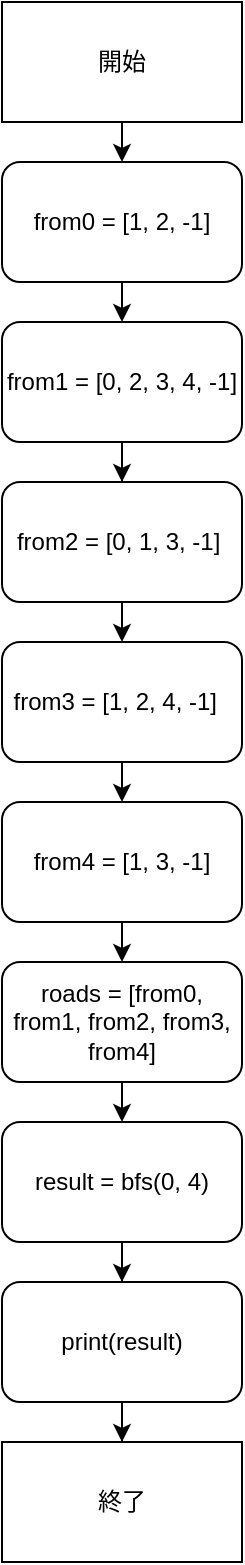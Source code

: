 <mxfile version="24.5.5" type="onedrive">
  <diagram name="ページ1" id="vhlW-vgH_A1DdsHGw5qN">
    <mxGraphModel grid="1" page="1" gridSize="10" guides="1" tooltips="1" connect="1" arrows="1" fold="1" pageScale="1" pageWidth="827" pageHeight="1169" math="0" shadow="0">
      <root>
        <mxCell id="0" />
        <mxCell id="1" parent="0" />
        <mxCell id="gLFx5uSj1Unh8X_UrJlp-11" style="edgeStyle=orthogonalEdgeStyle;rounded=0;orthogonalLoop=1;jettySize=auto;html=1;exitX=0.5;exitY=1;exitDx=0;exitDy=0;entryX=0.5;entryY=0;entryDx=0;entryDy=0;" edge="1" parent="1" source="gLFx5uSj1Unh8X_UrJlp-1" target="gLFx5uSj1Unh8X_UrJlp-2">
          <mxGeometry relative="1" as="geometry" />
        </mxCell>
        <mxCell id="gLFx5uSj1Unh8X_UrJlp-1" value="開始" style="rounded=0;whiteSpace=wrap;html=1;" vertex="1" parent="1">
          <mxGeometry x="120" width="120" height="60" as="geometry" />
        </mxCell>
        <mxCell id="gLFx5uSj1Unh8X_UrJlp-12" style="edgeStyle=orthogonalEdgeStyle;rounded=0;orthogonalLoop=1;jettySize=auto;html=1;exitX=0.5;exitY=1;exitDx=0;exitDy=0;entryX=0.5;entryY=0;entryDx=0;entryDy=0;" edge="1" parent="1" source="gLFx5uSj1Unh8X_UrJlp-2" target="gLFx5uSj1Unh8X_UrJlp-3">
          <mxGeometry relative="1" as="geometry" />
        </mxCell>
        <mxCell id="gLFx5uSj1Unh8X_UrJlp-2" value="from0 = [1, 2, -1]" style="rounded=1;whiteSpace=wrap;html=1;" vertex="1" parent="1">
          <mxGeometry x="120" y="80" width="120" height="60" as="geometry" />
        </mxCell>
        <mxCell id="gLFx5uSj1Unh8X_UrJlp-13" style="edgeStyle=orthogonalEdgeStyle;rounded=0;orthogonalLoop=1;jettySize=auto;html=1;exitX=0.5;exitY=1;exitDx=0;exitDy=0;" edge="1" parent="1" source="gLFx5uSj1Unh8X_UrJlp-3" target="gLFx5uSj1Unh8X_UrJlp-4">
          <mxGeometry relative="1" as="geometry" />
        </mxCell>
        <mxCell id="gLFx5uSj1Unh8X_UrJlp-3" value="from1 = [0, 2, 3, 4, -1]" style="rounded=1;whiteSpace=wrap;html=1;" vertex="1" parent="1">
          <mxGeometry x="120" y="160" width="120" height="60" as="geometry" />
        </mxCell>
        <mxCell id="gLFx5uSj1Unh8X_UrJlp-14" style="edgeStyle=orthogonalEdgeStyle;rounded=0;orthogonalLoop=1;jettySize=auto;html=1;exitX=0.5;exitY=1;exitDx=0;exitDy=0;entryX=0.5;entryY=0;entryDx=0;entryDy=0;" edge="1" parent="1" source="gLFx5uSj1Unh8X_UrJlp-4" target="gLFx5uSj1Unh8X_UrJlp-5">
          <mxGeometry relative="1" as="geometry" />
        </mxCell>
        <mxCell id="gLFx5uSj1Unh8X_UrJlp-4" value="from2 = [0, 1, 3, -1]&amp;nbsp;" style="rounded=1;whiteSpace=wrap;html=1;" vertex="1" parent="1">
          <mxGeometry x="120" y="240" width="120" height="60" as="geometry" />
        </mxCell>
        <mxCell id="gLFx5uSj1Unh8X_UrJlp-15" style="edgeStyle=orthogonalEdgeStyle;rounded=0;orthogonalLoop=1;jettySize=auto;html=1;exitX=0.5;exitY=1;exitDx=0;exitDy=0;entryX=0.5;entryY=0;entryDx=0;entryDy=0;" edge="1" parent="1" source="gLFx5uSj1Unh8X_UrJlp-5" target="gLFx5uSj1Unh8X_UrJlp-6">
          <mxGeometry relative="1" as="geometry" />
        </mxCell>
        <mxCell id="gLFx5uSj1Unh8X_UrJlp-5" value="from3 = [1, 2, 4, -1]&amp;nbsp;&amp;nbsp;" style="rounded=1;whiteSpace=wrap;html=1;" vertex="1" parent="1">
          <mxGeometry x="120" y="320" width="120" height="60" as="geometry" />
        </mxCell>
        <mxCell id="gLFx5uSj1Unh8X_UrJlp-16" style="edgeStyle=orthogonalEdgeStyle;rounded=0;orthogonalLoop=1;jettySize=auto;html=1;exitX=0.5;exitY=1;exitDx=0;exitDy=0;entryX=0.5;entryY=0;entryDx=0;entryDy=0;" edge="1" parent="1" source="gLFx5uSj1Unh8X_UrJlp-6" target="gLFx5uSj1Unh8X_UrJlp-7">
          <mxGeometry relative="1" as="geometry" />
        </mxCell>
        <mxCell id="gLFx5uSj1Unh8X_UrJlp-6" value="from4 = [1, 3, -1]" style="rounded=1;whiteSpace=wrap;html=1;" vertex="1" parent="1">
          <mxGeometry x="120" y="400" width="120" height="60" as="geometry" />
        </mxCell>
        <mxCell id="gLFx5uSj1Unh8X_UrJlp-17" style="edgeStyle=orthogonalEdgeStyle;rounded=0;orthogonalLoop=1;jettySize=auto;html=1;exitX=0.5;exitY=1;exitDx=0;exitDy=0;entryX=0.5;entryY=0;entryDx=0;entryDy=0;" edge="1" parent="1" source="gLFx5uSj1Unh8X_UrJlp-7" target="gLFx5uSj1Unh8X_UrJlp-8">
          <mxGeometry relative="1" as="geometry" />
        </mxCell>
        <mxCell id="gLFx5uSj1Unh8X_UrJlp-7" value="roads = [from0, from1, from2, from3, from4]" style="rounded=1;whiteSpace=wrap;html=1;" vertex="1" parent="1">
          <mxGeometry x="120" y="480" width="120" height="60" as="geometry" />
        </mxCell>
        <mxCell id="gLFx5uSj1Unh8X_UrJlp-18" style="edgeStyle=orthogonalEdgeStyle;rounded=0;orthogonalLoop=1;jettySize=auto;html=1;exitX=0.5;exitY=1;exitDx=0;exitDy=0;" edge="1" parent="1" source="gLFx5uSj1Unh8X_UrJlp-8" target="gLFx5uSj1Unh8X_UrJlp-9">
          <mxGeometry relative="1" as="geometry" />
        </mxCell>
        <mxCell id="gLFx5uSj1Unh8X_UrJlp-8" value="result = bfs(0, 4)　　" style="rounded=1;whiteSpace=wrap;html=1;" vertex="1" parent="1">
          <mxGeometry x="120" y="560" width="120" height="60" as="geometry" />
        </mxCell>
        <mxCell id="gLFx5uSj1Unh8X_UrJlp-19" style="edgeStyle=orthogonalEdgeStyle;rounded=0;orthogonalLoop=1;jettySize=auto;html=1;exitX=0.5;exitY=1;exitDx=0;exitDy=0;" edge="1" parent="1" source="gLFx5uSj1Unh8X_UrJlp-9" target="gLFx5uSj1Unh8X_UrJlp-10">
          <mxGeometry relative="1" as="geometry" />
        </mxCell>
        <mxCell id="gLFx5uSj1Unh8X_UrJlp-9" value="print(result)" style="rounded=1;whiteSpace=wrap;html=1;" vertex="1" parent="1">
          <mxGeometry x="120" y="640" width="120" height="60" as="geometry" />
        </mxCell>
        <mxCell id="gLFx5uSj1Unh8X_UrJlp-10" value="終了" style="rounded=0;whiteSpace=wrap;html=1;" vertex="1" parent="1">
          <mxGeometry x="120" y="720" width="120" height="60" as="geometry" />
        </mxCell>
      </root>
    </mxGraphModel>
  </diagram>
</mxfile>
